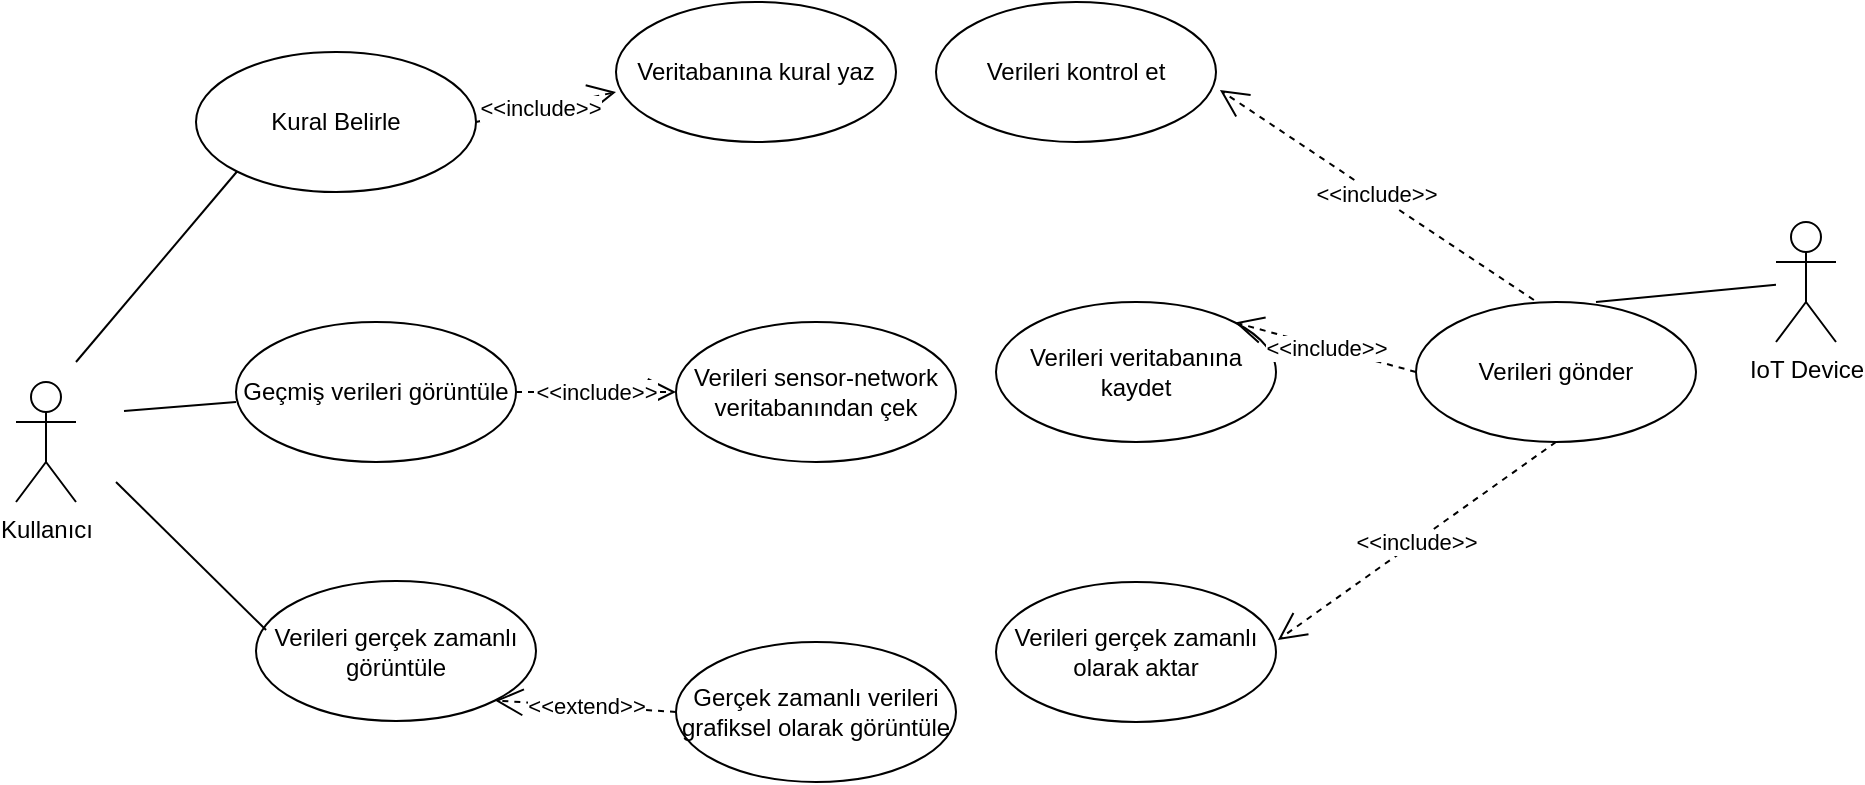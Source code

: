 <mxfile version="26.0.6" pages="2">
  <diagram name="Sayfa -1" id="blSwOCHyRI3olV-TpO9L">
    <mxGraphModel dx="1434" dy="772" grid="1" gridSize="10" guides="1" tooltips="1" connect="1" arrows="1" fold="1" page="1" pageScale="1" pageWidth="827" pageHeight="1169" math="0" shadow="0">
      <root>
        <mxCell id="0" />
        <mxCell id="1" parent="0" />
        <mxCell id="BlF4iYClrxu2RZd5_hX1-1" value="IoT Device" style="shape=umlActor;verticalLabelPosition=bottom;verticalAlign=top;html=1;outlineConnect=0;" vertex="1" parent="1">
          <mxGeometry x="1010" y="370" width="30" height="60" as="geometry" />
        </mxCell>
        <mxCell id="BlF4iYClrxu2RZd5_hX1-5" value="Kural Belirle" style="ellipse;whiteSpace=wrap;html=1;" vertex="1" parent="1">
          <mxGeometry x="220" y="285" width="140" height="70" as="geometry" />
        </mxCell>
        <mxCell id="BlF4iYClrxu2RZd5_hX1-6" value="Geçmiş verileri görüntüle" style="ellipse;whiteSpace=wrap;html=1;" vertex="1" parent="1">
          <mxGeometry x="240" y="420" width="140" height="70" as="geometry" />
        </mxCell>
        <mxCell id="BlF4iYClrxu2RZd5_hX1-7" value="Verileri gerçek zamanlı görüntüle" style="ellipse;whiteSpace=wrap;html=1;" vertex="1" parent="1">
          <mxGeometry x="250" y="549.5" width="140" height="70" as="geometry" />
        </mxCell>
        <mxCell id="BlF4iYClrxu2RZd5_hX1-8" value="Verileri sensor-network veritabanından çek" style="ellipse;whiteSpace=wrap;html=1;" vertex="1" parent="1">
          <mxGeometry x="460" y="420" width="140" height="70" as="geometry" />
        </mxCell>
        <mxCell id="BlF4iYClrxu2RZd5_hX1-9" value="Veritabanına kural yaz" style="ellipse;whiteSpace=wrap;html=1;" vertex="1" parent="1">
          <mxGeometry x="430" y="260" width="140" height="70" as="geometry" />
        </mxCell>
        <mxCell id="BlF4iYClrxu2RZd5_hX1-10" value="Gerçek zamanlı verileri grafiksel olarak görüntüle" style="ellipse;whiteSpace=wrap;html=1;" vertex="1" parent="1">
          <mxGeometry x="460" y="580" width="140" height="70" as="geometry" />
        </mxCell>
        <mxCell id="BlF4iYClrxu2RZd5_hX1-12" value="&amp;lt;&amp;lt;extend&amp;gt;&amp;gt;" style="endArrow=open;endSize=12;dashed=1;html=1;rounded=0;entryX=1;entryY=1;entryDx=0;entryDy=0;exitX=0;exitY=0.5;exitDx=0;exitDy=0;" edge="1" parent="1" source="BlF4iYClrxu2RZd5_hX1-10" target="BlF4iYClrxu2RZd5_hX1-7">
          <mxGeometry x="-0.003" width="160" relative="1" as="geometry">
            <mxPoint x="110" y="680" as="sourcePoint" />
            <mxPoint x="270" y="680" as="targetPoint" />
            <mxPoint as="offset" />
          </mxGeometry>
        </mxCell>
        <mxCell id="BlF4iYClrxu2RZd5_hX1-13" value="&amp;lt;&amp;lt;include&amp;gt;&amp;gt;" style="endArrow=open;endSize=12;dashed=1;html=1;rounded=0;entryX=0;entryY=0.5;entryDx=0;entryDy=0;exitX=1;exitY=0.5;exitDx=0;exitDy=0;" edge="1" parent="1" source="BlF4iYClrxu2RZd5_hX1-6" target="BlF4iYClrxu2RZd5_hX1-8">
          <mxGeometry width="160" relative="1" as="geometry">
            <mxPoint x="399" y="609" as="sourcePoint" />
            <mxPoint x="493" y="638" as="targetPoint" />
          </mxGeometry>
        </mxCell>
        <mxCell id="BlF4iYClrxu2RZd5_hX1-15" value="&amp;lt;&amp;lt;include&amp;gt;&amp;gt;" style="endArrow=open;endSize=12;dashed=1;html=1;rounded=0;entryX=0;entryY=0.643;entryDx=0;entryDy=0;exitX=1;exitY=0.5;exitDx=0;exitDy=0;entryPerimeter=0;" edge="1" parent="1" source="BlF4iYClrxu2RZd5_hX1-5" target="BlF4iYClrxu2RZd5_hX1-9">
          <mxGeometry x="-0.094" width="160" relative="1" as="geometry">
            <mxPoint x="360" y="340" as="sourcePoint" />
            <mxPoint x="456" y="310" as="targetPoint" />
            <mxPoint as="offset" />
          </mxGeometry>
        </mxCell>
        <mxCell id="BlF4iYClrxu2RZd5_hX1-24" value="" style="endArrow=none;endSize=12;html=1;rounded=0;entryX=0;entryY=1;entryDx=0;entryDy=0;endFill=0;" edge="1" parent="1" target="BlF4iYClrxu2RZd5_hX1-5">
          <mxGeometry x="-0.094" width="160" relative="1" as="geometry">
            <mxPoint x="160" y="440" as="sourcePoint" />
            <mxPoint x="260" y="385" as="targetPoint" />
            <mxPoint as="offset" />
          </mxGeometry>
        </mxCell>
        <mxCell id="BlF4iYClrxu2RZd5_hX1-25" value="Kullanıcı&lt;div&gt;&lt;br&gt;&lt;/div&gt;" style="shape=umlActor;verticalLabelPosition=bottom;verticalAlign=top;html=1;outlineConnect=0;" vertex="1" parent="1">
          <mxGeometry x="130" y="450" width="30" height="60" as="geometry" />
        </mxCell>
        <mxCell id="BlF4iYClrxu2RZd5_hX1-27" value="Verileri gönder" style="ellipse;whiteSpace=wrap;html=1;" vertex="1" parent="1">
          <mxGeometry x="830" y="410" width="140" height="70" as="geometry" />
        </mxCell>
        <mxCell id="BlF4iYClrxu2RZd5_hX1-28" value="" style="endArrow=none;endSize=12;html=1;rounded=0;endFill=0;" edge="1" parent="1">
          <mxGeometry x="-0.094" width="160" relative="1" as="geometry">
            <mxPoint x="184" y="464.5" as="sourcePoint" />
            <mxPoint x="240" y="460" as="targetPoint" />
            <mxPoint as="offset" />
          </mxGeometry>
        </mxCell>
        <mxCell id="BlF4iYClrxu2RZd5_hX1-29" value="" style="endArrow=none;endSize=12;html=1;rounded=0;endFill=0;entryX=0.036;entryY=0.35;entryDx=0;entryDy=0;entryPerimeter=0;" edge="1" parent="1" target="BlF4iYClrxu2RZd5_hX1-7">
          <mxGeometry x="-0.094" width="160" relative="1" as="geometry">
            <mxPoint x="180" y="500" as="sourcePoint" />
            <mxPoint x="284" y="474.5" as="targetPoint" />
            <mxPoint as="offset" />
          </mxGeometry>
        </mxCell>
        <mxCell id="BlF4iYClrxu2RZd5_hX1-30" value="Verileri veritabanına kaydet" style="ellipse;whiteSpace=wrap;html=1;" vertex="1" parent="1">
          <mxGeometry x="620" y="410" width="140" height="70" as="geometry" />
        </mxCell>
        <mxCell id="BlF4iYClrxu2RZd5_hX1-31" value="Verileri kontrol et" style="ellipse;whiteSpace=wrap;html=1;" vertex="1" parent="1">
          <mxGeometry x="590" y="260" width="140" height="70" as="geometry" />
        </mxCell>
        <mxCell id="BlF4iYClrxu2RZd5_hX1-32" value="Verileri gerçek zamanlı olarak aktar" style="ellipse;whiteSpace=wrap;html=1;" vertex="1" parent="1">
          <mxGeometry x="620" y="550" width="140" height="70" as="geometry" />
        </mxCell>
        <mxCell id="BlF4iYClrxu2RZd5_hX1-34" value="" style="endArrow=none;endSize=12;html=1;rounded=0;endFill=0;" edge="1" parent="1" target="BlF4iYClrxu2RZd5_hX1-1">
          <mxGeometry x="-0.094" width="160" relative="1" as="geometry">
            <mxPoint x="920" y="410" as="sourcePoint" />
            <mxPoint x="231" y="330" as="targetPoint" />
            <mxPoint as="offset" />
          </mxGeometry>
        </mxCell>
        <mxCell id="BlF4iYClrxu2RZd5_hX1-36" value="&amp;lt;&amp;lt;include&amp;gt;&amp;gt;" style="endArrow=open;endSize=12;dashed=1;html=1;rounded=0;entryX=1;entryY=0;entryDx=0;entryDy=0;exitX=0;exitY=0.5;exitDx=0;exitDy=0;" edge="1" parent="1" source="BlF4iYClrxu2RZd5_hX1-27" target="BlF4iYClrxu2RZd5_hX1-30">
          <mxGeometry width="160" relative="1" as="geometry">
            <mxPoint x="424" y="475" as="sourcePoint" />
            <mxPoint x="510" y="465" as="targetPoint" />
          </mxGeometry>
        </mxCell>
        <mxCell id="BlF4iYClrxu2RZd5_hX1-37" value="&amp;lt;&amp;lt;include&amp;gt;&amp;gt;" style="endArrow=open;endSize=12;dashed=1;html=1;rounded=0;entryX=1.007;entryY=0.414;entryDx=0;entryDy=0;exitX=0.5;exitY=1;exitDx=0;exitDy=0;entryPerimeter=0;" edge="1" parent="1" source="BlF4iYClrxu2RZd5_hX1-27" target="BlF4iYClrxu2RZd5_hX1-32">
          <mxGeometry width="160" relative="1" as="geometry">
            <mxPoint x="830" y="455" as="sourcePoint" />
            <mxPoint x="769" y="490" as="targetPoint" />
          </mxGeometry>
        </mxCell>
        <mxCell id="BlF4iYClrxu2RZd5_hX1-38" value="&amp;lt;&amp;lt;include&amp;gt;&amp;gt;" style="endArrow=open;endSize=12;dashed=1;html=1;rounded=0;entryX=1.014;entryY=0.629;entryDx=0;entryDy=0;exitX=0.421;exitY=-0.014;exitDx=0;exitDy=0;entryPerimeter=0;exitPerimeter=0;" edge="1" parent="1" source="BlF4iYClrxu2RZd5_hX1-27" target="BlF4iYClrxu2RZd5_hX1-31">
          <mxGeometry width="160" relative="1" as="geometry">
            <mxPoint x="900" y="490" as="sourcePoint" />
            <mxPoint x="850" y="580" as="targetPoint" />
          </mxGeometry>
        </mxCell>
      </root>
    </mxGraphModel>
  </diagram>
  <diagram id="YIw-uuIoJ6dbREa9nIQ0" name="Sayfa -2">
    <mxGraphModel dx="1434" dy="772" grid="1" gridSize="10" guides="1" tooltips="1" connect="1" arrows="1" fold="1" page="1" pageScale="1" pageWidth="827" pageHeight="1169" math="0" shadow="0">
      <root>
        <mxCell id="0" />
        <mxCell id="1" parent="0" />
      </root>
    </mxGraphModel>
  </diagram>
</mxfile>
